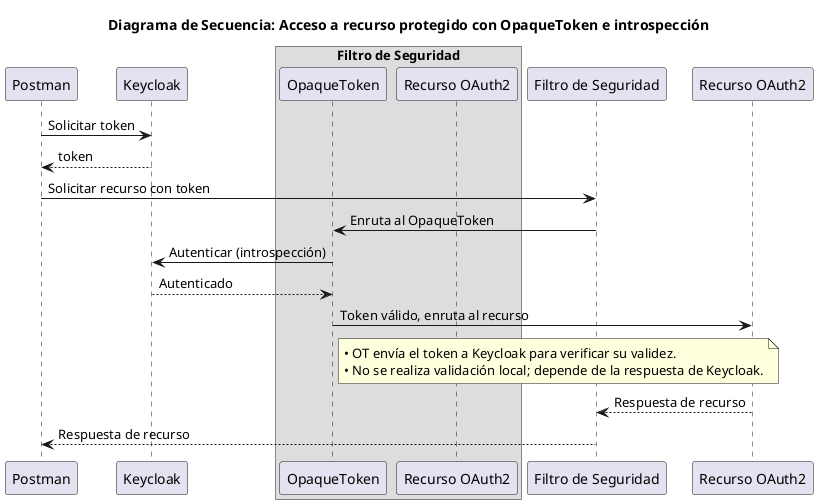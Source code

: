 @startuml
' Diagrama para flujo con OpaqueToken e introspección
title Diagrama de Secuencia: Acceso a recurso protegido con OpaqueToken e introspección

participant Postman
participant Keycloak

box "Aplicación Spring Boot 3"
  box "Filtro de Seguridad"
    participant OpaqueToken    as OT
    participant OAuth2Resource as "Recurso OAuth2"
  end box
end box

' Paso 1: Obtención del token de Keycloak
Postman -> Keycloak        : Solicitar token
Keycloak --> Postman       : token

' Paso 2: Petición al recurso protegido
Postman -> "Filtro de Seguridad" : Solicitar recurso con token

' Paso 3: Introspección en OpaqueToken
"Filtro de Seguridad" -> OT           : Enruta al OpaqueToken
OT -> Keycloak                       : Autenticar (introspección)
Keycloak --> OT                      : Autenticado
OT -> "Recurso OAuth2"             : Token válido, enruta al recurso

note right of OT
  • OT envía el token a Keycloak para verificar su validez.
  • No se realiza validación local; depende de la respuesta de Keycloak.
end note

' Paso 4: Respuesta al cliente
"Recurso OAuth2" --> "Filtro de Seguridad" : Respuesta de recurso
"Filtro de Seguridad" --> Postman            : Respuesta de recurso
@enduml
